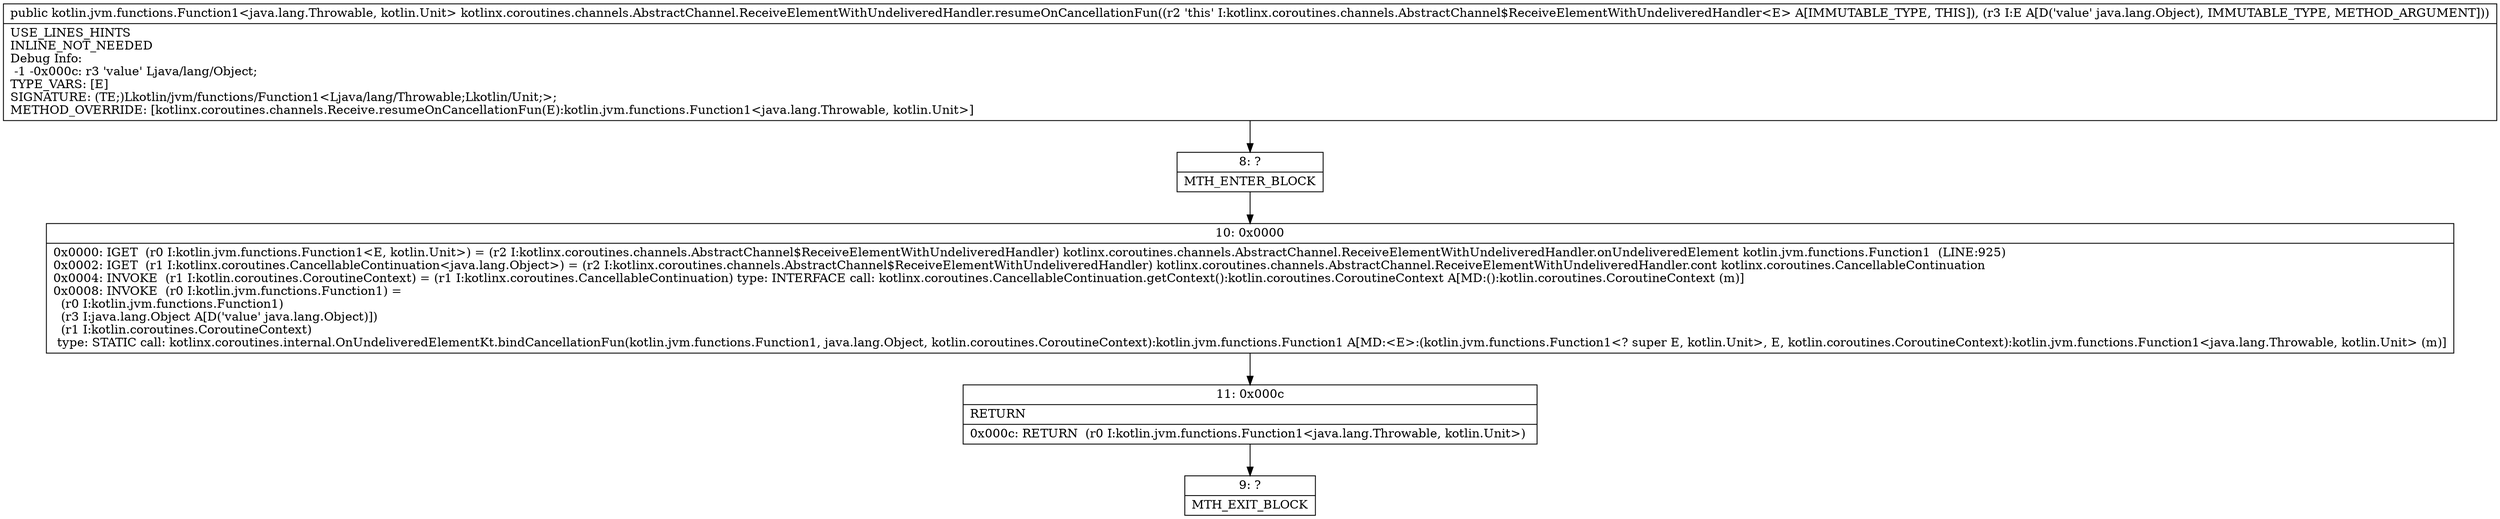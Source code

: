 digraph "CFG forkotlinx.coroutines.channels.AbstractChannel.ReceiveElementWithUndeliveredHandler.resumeOnCancellationFun(Ljava\/lang\/Object;)Lkotlin\/jvm\/functions\/Function1;" {
Node_8 [shape=record,label="{8\:\ ?|MTH_ENTER_BLOCK\l}"];
Node_10 [shape=record,label="{10\:\ 0x0000|0x0000: IGET  (r0 I:kotlin.jvm.functions.Function1\<E, kotlin.Unit\>) = (r2 I:kotlinx.coroutines.channels.AbstractChannel$ReceiveElementWithUndeliveredHandler) kotlinx.coroutines.channels.AbstractChannel.ReceiveElementWithUndeliveredHandler.onUndeliveredElement kotlin.jvm.functions.Function1  (LINE:925)\l0x0002: IGET  (r1 I:kotlinx.coroutines.CancellableContinuation\<java.lang.Object\>) = (r2 I:kotlinx.coroutines.channels.AbstractChannel$ReceiveElementWithUndeliveredHandler) kotlinx.coroutines.channels.AbstractChannel.ReceiveElementWithUndeliveredHandler.cont kotlinx.coroutines.CancellableContinuation \l0x0004: INVOKE  (r1 I:kotlin.coroutines.CoroutineContext) = (r1 I:kotlinx.coroutines.CancellableContinuation) type: INTERFACE call: kotlinx.coroutines.CancellableContinuation.getContext():kotlin.coroutines.CoroutineContext A[MD:():kotlin.coroutines.CoroutineContext (m)]\l0x0008: INVOKE  (r0 I:kotlin.jvm.functions.Function1) = \l  (r0 I:kotlin.jvm.functions.Function1)\l  (r3 I:java.lang.Object A[D('value' java.lang.Object)])\l  (r1 I:kotlin.coroutines.CoroutineContext)\l type: STATIC call: kotlinx.coroutines.internal.OnUndeliveredElementKt.bindCancellationFun(kotlin.jvm.functions.Function1, java.lang.Object, kotlin.coroutines.CoroutineContext):kotlin.jvm.functions.Function1 A[MD:\<E\>:(kotlin.jvm.functions.Function1\<? super E, kotlin.Unit\>, E, kotlin.coroutines.CoroutineContext):kotlin.jvm.functions.Function1\<java.lang.Throwable, kotlin.Unit\> (m)]\l}"];
Node_11 [shape=record,label="{11\:\ 0x000c|RETURN\l|0x000c: RETURN  (r0 I:kotlin.jvm.functions.Function1\<java.lang.Throwable, kotlin.Unit\>) \l}"];
Node_9 [shape=record,label="{9\:\ ?|MTH_EXIT_BLOCK\l}"];
MethodNode[shape=record,label="{public kotlin.jvm.functions.Function1\<java.lang.Throwable, kotlin.Unit\> kotlinx.coroutines.channels.AbstractChannel.ReceiveElementWithUndeliveredHandler.resumeOnCancellationFun((r2 'this' I:kotlinx.coroutines.channels.AbstractChannel$ReceiveElementWithUndeliveredHandler\<E\> A[IMMUTABLE_TYPE, THIS]), (r3 I:E A[D('value' java.lang.Object), IMMUTABLE_TYPE, METHOD_ARGUMENT]))  | USE_LINES_HINTS\lINLINE_NOT_NEEDED\lDebug Info:\l  \-1 \-0x000c: r3 'value' Ljava\/lang\/Object;\lTYPE_VARS: [E]\lSIGNATURE: (TE;)Lkotlin\/jvm\/functions\/Function1\<Ljava\/lang\/Throwable;Lkotlin\/Unit;\>;\lMETHOD_OVERRIDE: [kotlinx.coroutines.channels.Receive.resumeOnCancellationFun(E):kotlin.jvm.functions.Function1\<java.lang.Throwable, kotlin.Unit\>]\l}"];
MethodNode -> Node_8;Node_8 -> Node_10;
Node_10 -> Node_11;
Node_11 -> Node_9;
}

